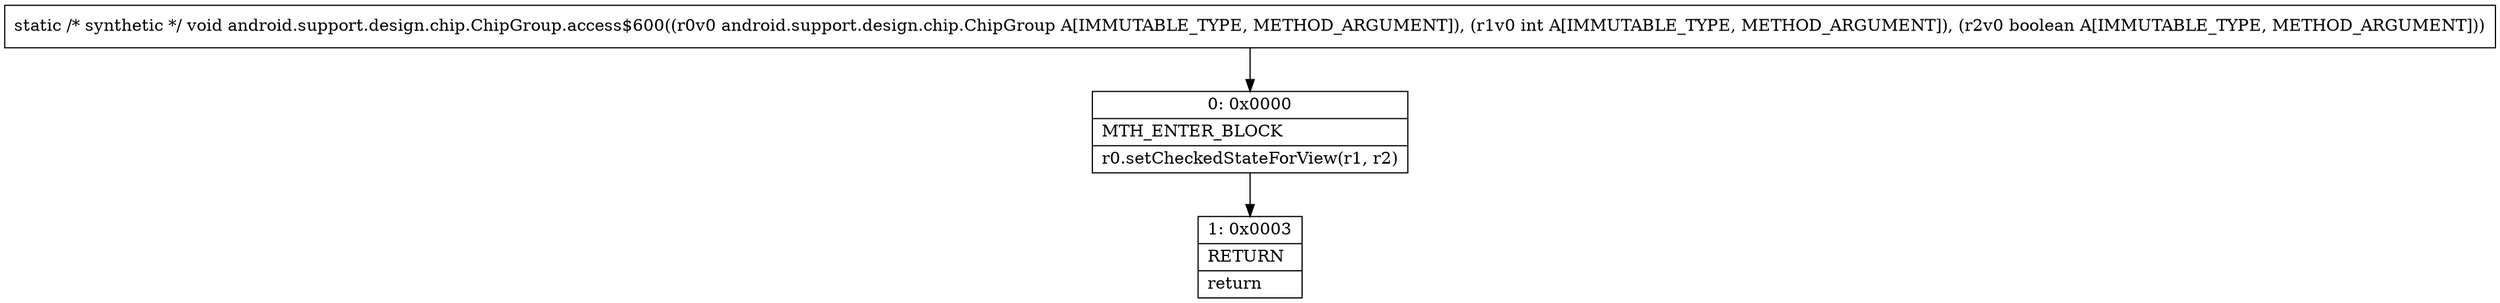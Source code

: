 digraph "CFG forandroid.support.design.chip.ChipGroup.access$600(Landroid\/support\/design\/chip\/ChipGroup;IZ)V" {
Node_0 [shape=record,label="{0\:\ 0x0000|MTH_ENTER_BLOCK\l|r0.setCheckedStateForView(r1, r2)\l}"];
Node_1 [shape=record,label="{1\:\ 0x0003|RETURN\l|return\l}"];
MethodNode[shape=record,label="{static \/* synthetic *\/ void android.support.design.chip.ChipGroup.access$600((r0v0 android.support.design.chip.ChipGroup A[IMMUTABLE_TYPE, METHOD_ARGUMENT]), (r1v0 int A[IMMUTABLE_TYPE, METHOD_ARGUMENT]), (r2v0 boolean A[IMMUTABLE_TYPE, METHOD_ARGUMENT])) }"];
MethodNode -> Node_0;
Node_0 -> Node_1;
}

